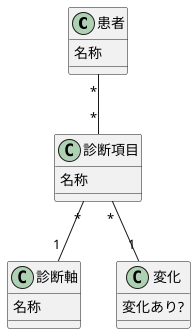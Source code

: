 @startuml

class 患者 {
  名称
}

class 診断項目 {
  名称
}

class 診断軸 {
  名称
}

class 変化 {
  変化あり?
}

患者 "*"--"*" 診断項目
診断項目 "*"--"1" 診断軸
診断項目 "*"--"1" 変化

@enduml
